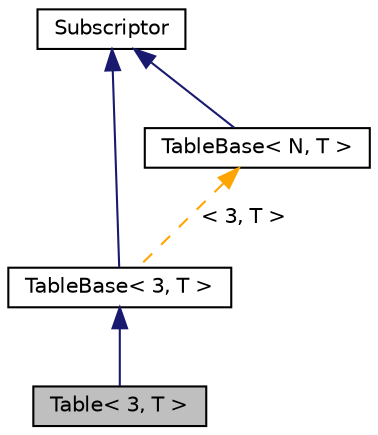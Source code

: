 digraph "Table&lt; 3, T &gt;"
{
 // LATEX_PDF_SIZE
  edge [fontname="Helvetica",fontsize="10",labelfontname="Helvetica",labelfontsize="10"];
  node [fontname="Helvetica",fontsize="10",shape=record];
  Node1 [label="Table\< 3, T \>",height=0.2,width=0.4,color="black", fillcolor="grey75", style="filled", fontcolor="black",tooltip=" "];
  Node2 -> Node1 [dir="back",color="midnightblue",fontsize="10",style="solid",fontname="Helvetica"];
  Node2 [label="TableBase\< 3, T \>",height=0.2,width=0.4,color="black", fillcolor="white", style="filled",URL="$classTableBase.html",tooltip=" "];
  Node3 -> Node2 [dir="back",color="midnightblue",fontsize="10",style="solid",fontname="Helvetica"];
  Node3 [label="Subscriptor",height=0.2,width=0.4,color="black", fillcolor="white", style="filled",URL="$classSubscriptor.html",tooltip=" "];
  Node4 -> Node2 [dir="back",color="orange",fontsize="10",style="dashed",label=" \< 3, T \>" ,fontname="Helvetica"];
  Node4 [label="TableBase\< N, T \>",height=0.2,width=0.4,color="black", fillcolor="white", style="filled",URL="$classTableBase.html",tooltip=" "];
  Node3 -> Node4 [dir="back",color="midnightblue",fontsize="10",style="solid",fontname="Helvetica"];
}
